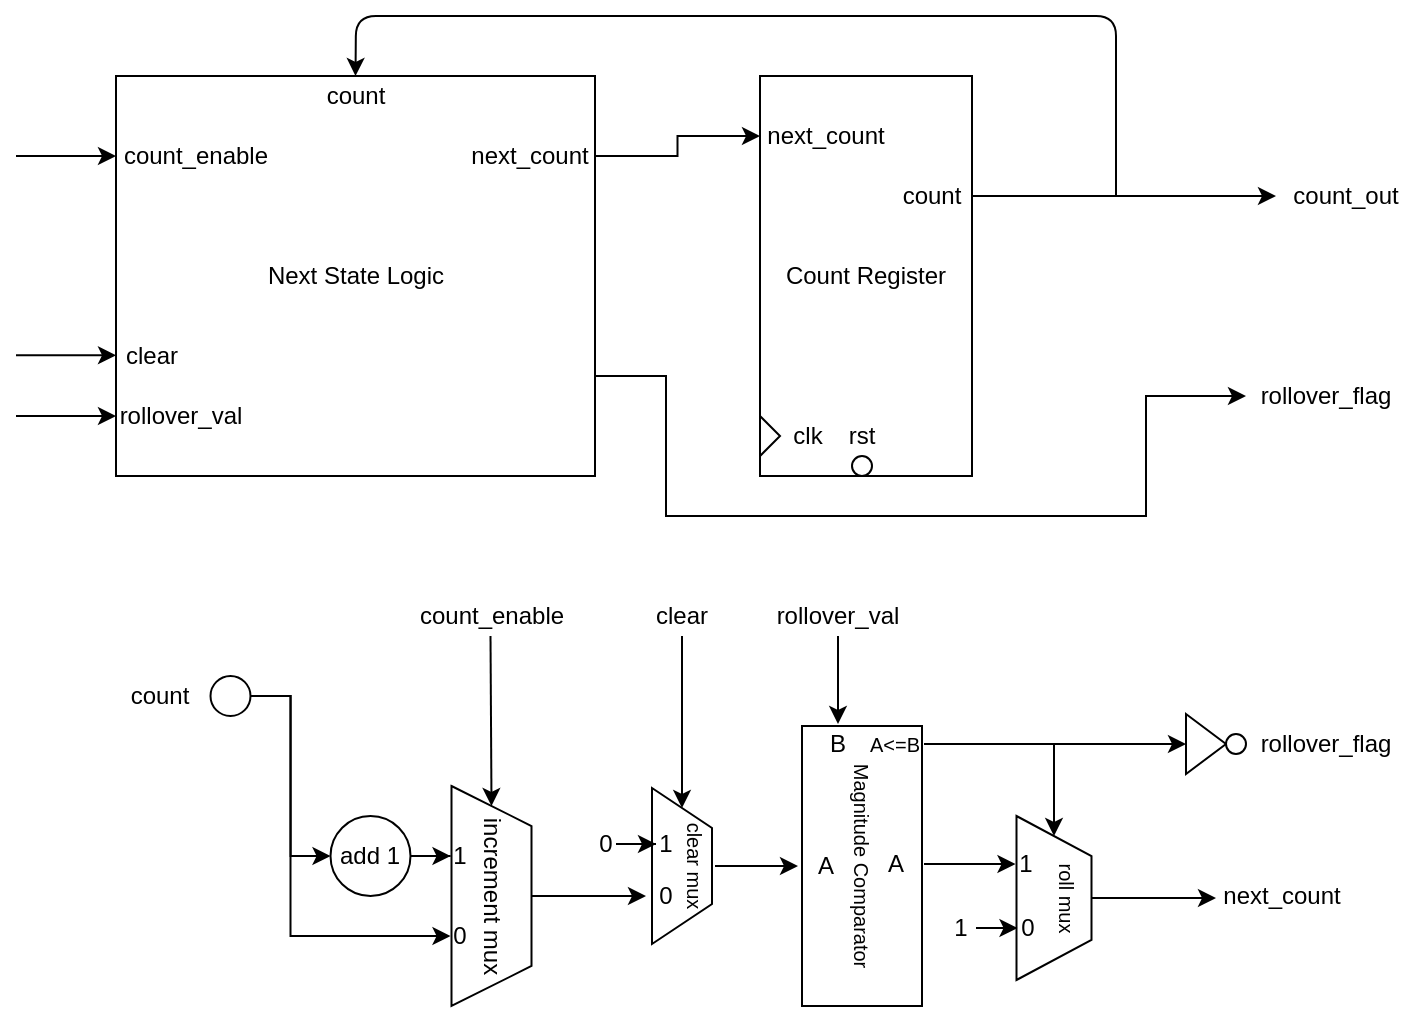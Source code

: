 <mxfile version="14.2.7" type="device"><diagram id="FjsnXkIDP1fSAyUq0itJ" name="Page-1"><mxGraphModel dx="1178" dy="641" grid="1" gridSize="10" guides="1" tooltips="1" connect="1" arrows="1" fold="1" page="1" pageScale="1" pageWidth="850" pageHeight="1100" math="0" shadow="0"><root><mxCell id="0"/><mxCell id="1" parent="0"/><mxCell id="zogs-XSYMFog5Xs_Gide-1" value="Count Register" style="rounded=0;whiteSpace=wrap;html=1;" vertex="1" parent="1"><mxGeometry x="447" y="170" width="106" height="200" as="geometry"/></mxCell><mxCell id="zogs-XSYMFog5Xs_Gide-2" value="" style="triangle;whiteSpace=wrap;html=1;" vertex="1" parent="1"><mxGeometry x="447" y="340" width="10" height="20" as="geometry"/></mxCell><mxCell id="zogs-XSYMFog5Xs_Gide-3" value="clk" style="text;html=1;strokeColor=none;fillColor=none;align=center;verticalAlign=middle;whiteSpace=wrap;rounded=0;" vertex="1" parent="1"><mxGeometry x="451" y="340" width="40" height="20" as="geometry"/></mxCell><mxCell id="zogs-XSYMFog5Xs_Gide-4" value="rst" style="text;html=1;strokeColor=none;fillColor=none;align=center;verticalAlign=middle;whiteSpace=wrap;rounded=0;" vertex="1" parent="1"><mxGeometry x="478" y="340" width="40" height="20" as="geometry"/></mxCell><mxCell id="zogs-XSYMFog5Xs_Gide-5" value="next_count" style="text;html=1;strokeColor=none;fillColor=none;align=center;verticalAlign=middle;whiteSpace=wrap;rounded=0;" vertex="1" parent="1"><mxGeometry x="447" y="190" width="66" height="20" as="geometry"/></mxCell><mxCell id="zogs-XSYMFog5Xs_Gide-14" style="edgeStyle=orthogonalEdgeStyle;rounded=0;orthogonalLoop=1;jettySize=auto;html=1;" edge="1" parent="1" source="zogs-XSYMFog5Xs_Gide-7"><mxGeometry relative="1" as="geometry"><mxPoint x="705" y="230" as="targetPoint"/></mxGeometry></mxCell><mxCell id="zogs-XSYMFog5Xs_Gide-7" value="count" style="text;html=1;strokeColor=none;fillColor=none;align=center;verticalAlign=middle;whiteSpace=wrap;rounded=0;" vertex="1" parent="1"><mxGeometry x="513" y="220" width="40" height="20" as="geometry"/></mxCell><mxCell id="zogs-XSYMFog5Xs_Gide-111" style="edgeStyle=orthogonalEdgeStyle;rounded=0;orthogonalLoop=1;jettySize=auto;html=1;exitX=1;exitY=0.75;exitDx=0;exitDy=0;entryX=0;entryY=0.5;entryDx=0;entryDy=0;" edge="1" parent="1" source="zogs-XSYMFog5Xs_Gide-8" target="zogs-XSYMFog5Xs_Gide-110"><mxGeometry relative="1" as="geometry"><Array as="points"><mxPoint x="400" y="320"/><mxPoint x="400" y="390"/><mxPoint x="640" y="390"/><mxPoint x="640" y="330"/></Array></mxGeometry></mxCell><mxCell id="zogs-XSYMFog5Xs_Gide-8" value="Next State Logic" style="rounded=0;whiteSpace=wrap;html=1;" vertex="1" parent="1"><mxGeometry x="125" y="170" width="239.5" height="200" as="geometry"/></mxCell><mxCell id="zogs-XSYMFog5Xs_Gide-9" value="rollover_val" style="text;html=1;strokeColor=none;fillColor=none;align=center;verticalAlign=middle;whiteSpace=wrap;rounded=0;" vertex="1" parent="1"><mxGeometry x="125" y="330" width="65" height="20" as="geometry"/></mxCell><mxCell id="zogs-XSYMFog5Xs_Gide-10" value="clear" style="text;html=1;strokeColor=none;fillColor=none;align=center;verticalAlign=middle;whiteSpace=wrap;rounded=0;" vertex="1" parent="1"><mxGeometry x="125" y="300" width="35.5" height="20" as="geometry"/></mxCell><mxCell id="zogs-XSYMFog5Xs_Gide-11" value="count_enable" style="text;html=1;strokeColor=none;fillColor=none;align=center;verticalAlign=middle;whiteSpace=wrap;rounded=0;" vertex="1" parent="1"><mxGeometry x="125" y="200" width="80" height="20" as="geometry"/></mxCell><mxCell id="zogs-XSYMFog5Xs_Gide-100" style="edgeStyle=orthogonalEdgeStyle;rounded=0;orthogonalLoop=1;jettySize=auto;html=1;entryX=0;entryY=0.5;entryDx=0;entryDy=0;" edge="1" parent="1" source="zogs-XSYMFog5Xs_Gide-12" target="zogs-XSYMFog5Xs_Gide-5"><mxGeometry relative="1" as="geometry"/></mxCell><mxCell id="zogs-XSYMFog5Xs_Gide-12" value="next_count" style="text;html=1;strokeColor=none;fillColor=none;align=center;verticalAlign=middle;whiteSpace=wrap;rounded=0;" vertex="1" parent="1"><mxGeometry x="298.5" y="200" width="66" height="20" as="geometry"/></mxCell><mxCell id="zogs-XSYMFog5Xs_Gide-15" value="count_out" style="text;html=1;strokeColor=none;fillColor=none;align=center;verticalAlign=middle;whiteSpace=wrap;rounded=0;" vertex="1" parent="1"><mxGeometry x="705" y="220" width="70" height="20" as="geometry"/></mxCell><mxCell id="zogs-XSYMFog5Xs_Gide-16" value="" style="endArrow=classic;html=1;entryX=0.5;entryY=0;entryDx=0;entryDy=0;" edge="1" parent="1" target="zogs-XSYMFog5Xs_Gide-8"><mxGeometry width="50" height="50" relative="1" as="geometry"><mxPoint x="625" y="230" as="sourcePoint"/><mxPoint x="665" y="160" as="targetPoint"/><Array as="points"><mxPoint x="625" y="140"/><mxPoint x="245" y="140"/></Array></mxGeometry></mxCell><mxCell id="zogs-XSYMFog5Xs_Gide-17" value="count" style="text;html=1;strokeColor=none;fillColor=none;align=center;verticalAlign=middle;whiteSpace=wrap;rounded=0;" vertex="1" parent="1"><mxGeometry x="225" y="170" width="40" height="20" as="geometry"/></mxCell><mxCell id="zogs-XSYMFog5Xs_Gide-18" value="" style="endArrow=classic;html=1;entryX=0;entryY=0.5;entryDx=0;entryDy=0;" edge="1" parent="1" target="zogs-XSYMFog5Xs_Gide-11"><mxGeometry width="50" height="50" relative="1" as="geometry"><mxPoint x="75" y="210" as="sourcePoint"/><mxPoint x="105" y="190" as="targetPoint"/></mxGeometry></mxCell><mxCell id="zogs-XSYMFog5Xs_Gide-19" value="" style="endArrow=classic;html=1;entryX=0;entryY=0.5;entryDx=0;entryDy=0;" edge="1" parent="1"><mxGeometry width="50" height="50" relative="1" as="geometry"><mxPoint x="75" y="309.66" as="sourcePoint"/><mxPoint x="125" y="309.66" as="targetPoint"/></mxGeometry></mxCell><mxCell id="zogs-XSYMFog5Xs_Gide-20" value="" style="endArrow=classic;html=1;entryX=0;entryY=0.5;entryDx=0;entryDy=0;" edge="1" parent="1"><mxGeometry width="50" height="50" relative="1" as="geometry"><mxPoint x="75" y="340" as="sourcePoint"/><mxPoint x="125" y="340" as="targetPoint"/></mxGeometry></mxCell><mxCell id="zogs-XSYMFog5Xs_Gide-78" style="edgeStyle=orthogonalEdgeStyle;rounded=0;orthogonalLoop=1;jettySize=auto;html=1;entryX=0;entryY=0.5;entryDx=0;entryDy=0;" edge="1" parent="1" source="zogs-XSYMFog5Xs_Gide-32" target="zogs-XSYMFog5Xs_Gide-70"><mxGeometry relative="1" as="geometry"/></mxCell><mxCell id="zogs-XSYMFog5Xs_Gide-32" value="add 1" style="ellipse;whiteSpace=wrap;html=1;aspect=fixed;" vertex="1" parent="1"><mxGeometry x="232.25" y="540" width="40" height="40" as="geometry"/></mxCell><mxCell id="zogs-XSYMFog5Xs_Gide-74" style="edgeStyle=orthogonalEdgeStyle;rounded=0;orthogonalLoop=1;jettySize=auto;html=1;entryX=0;entryY=0.5;entryDx=0;entryDy=0;" edge="1" parent="1" target="zogs-XSYMFog5Xs_Gide-69"><mxGeometry relative="1" as="geometry"><mxPoint x="312.25" y="450.0" as="sourcePoint"/></mxGeometry></mxCell><mxCell id="zogs-XSYMFog5Xs_Gide-37" value="count_enable" style="text;html=1;strokeColor=none;fillColor=none;align=center;verticalAlign=middle;whiteSpace=wrap;rounded=0;" vertex="1" parent="1"><mxGeometry x="277.75" y="430" width="70" height="20" as="geometry"/></mxCell><mxCell id="zogs-XSYMFog5Xs_Gide-38" value="" style="shape=trapezoid;perimeter=trapezoidPerimeter;whiteSpace=wrap;html=1;fixedSize=1;rotation=90;" vertex="1" parent="1"><mxGeometry x="369" y="550" width="78" height="30" as="geometry"/></mxCell><mxCell id="zogs-XSYMFog5Xs_Gide-40" value="0" style="text;html=1;strokeColor=none;fillColor=none;align=center;verticalAlign=middle;whiteSpace=wrap;rounded=0;" vertex="1" parent="1"><mxGeometry x="390" y="570" width="20" height="20" as="geometry"/></mxCell><mxCell id="zogs-XSYMFog5Xs_Gide-81" style="edgeStyle=orthogonalEdgeStyle;rounded=0;orthogonalLoop=1;jettySize=auto;html=1;entryX=0;entryY=0.5;entryDx=0;entryDy=0;" edge="1" parent="1" source="zogs-XSYMFog5Xs_Gide-42" target="zogs-XSYMFog5Xs_Gide-38"><mxGeometry relative="1" as="geometry"/></mxCell><mxCell id="zogs-XSYMFog5Xs_Gide-42" value="clear" style="text;html=1;strokeColor=none;fillColor=none;align=center;verticalAlign=middle;whiteSpace=wrap;rounded=0;" vertex="1" parent="1"><mxGeometry x="388" y="430" width="40" height="20" as="geometry"/></mxCell><mxCell id="zogs-XSYMFog5Xs_Gide-45" value="1" style="text;html=1;strokeColor=none;fillColor=none;align=center;verticalAlign=middle;whiteSpace=wrap;rounded=0;" vertex="1" parent="1"><mxGeometry x="395" y="544" width="10" height="20" as="geometry"/></mxCell><mxCell id="zogs-XSYMFog5Xs_Gide-79" style="edgeStyle=orthogonalEdgeStyle;rounded=0;orthogonalLoop=1;jettySize=auto;html=1;entryX=0;entryY=0.5;entryDx=0;entryDy=0;" edge="1" parent="1" source="zogs-XSYMFog5Xs_Gide-46" target="zogs-XSYMFog5Xs_Gide-45"><mxGeometry relative="1" as="geometry"/></mxCell><mxCell id="zogs-XSYMFog5Xs_Gide-46" value="0" style="text;html=1;strokeColor=none;fillColor=none;align=center;verticalAlign=middle;whiteSpace=wrap;rounded=0;" vertex="1" parent="1"><mxGeometry x="365" y="544" width="10" height="20" as="geometry"/></mxCell><mxCell id="zogs-XSYMFog5Xs_Gide-47" value="&lt;font style=&quot;font-size: 10px&quot;&gt;Magnitude Comparator&lt;br&gt;&lt;/font&gt;" style="rounded=0;whiteSpace=wrap;html=1;rotation=90;" vertex="1" parent="1"><mxGeometry x="428" y="535" width="140" height="60" as="geometry"/></mxCell><mxCell id="zogs-XSYMFog5Xs_Gide-48" value="A" style="text;html=1;strokeColor=none;fillColor=none;align=center;verticalAlign=middle;whiteSpace=wrap;rounded=0;" vertex="1" parent="1"><mxGeometry x="466" y="555" width="28" height="20" as="geometry"/></mxCell><mxCell id="zogs-XSYMFog5Xs_Gide-49" value="B" style="text;html=1;strokeColor=none;fillColor=none;align=center;verticalAlign=middle;whiteSpace=wrap;rounded=0;" vertex="1" parent="1"><mxGeometry x="466" y="494" width="40" height="20" as="geometry"/></mxCell><mxCell id="zogs-XSYMFog5Xs_Gide-91" style="edgeStyle=orthogonalEdgeStyle;rounded=0;orthogonalLoop=1;jettySize=auto;html=1;entryX=0;entryY=0.5;entryDx=0;entryDy=0;" edge="1" parent="1" source="zogs-XSYMFog5Xs_Gide-51" target="zogs-XSYMFog5Xs_Gide-54"><mxGeometry relative="1" as="geometry"/></mxCell><mxCell id="zogs-XSYMFog5Xs_Gide-103" style="edgeStyle=orthogonalEdgeStyle;rounded=0;orthogonalLoop=1;jettySize=auto;html=1;entryX=0;entryY=0.5;entryDx=0;entryDy=0;" edge="1" parent="1" source="zogs-XSYMFog5Xs_Gide-51" target="zogs-XSYMFog5Xs_Gide-106"><mxGeometry relative="1" as="geometry"><mxPoint x="625.75" y="485" as="targetPoint"/></mxGeometry></mxCell><mxCell id="zogs-XSYMFog5Xs_Gide-51" value="&lt;font style=&quot;font-size: 10px&quot;&gt;A&amp;lt;=B&lt;/font&gt;" style="text;html=1;strokeColor=none;fillColor=none;align=center;verticalAlign=middle;whiteSpace=wrap;rounded=0;" vertex="1" parent="1"><mxGeometry x="500" y="494" width="29" height="20" as="geometry"/></mxCell><mxCell id="zogs-XSYMFog5Xs_Gide-84" style="edgeStyle=orthogonalEdgeStyle;rounded=0;orthogonalLoop=1;jettySize=auto;html=1;entryX=0.5;entryY=0;entryDx=0;entryDy=0;" edge="1" parent="1" source="zogs-XSYMFog5Xs_Gide-53" target="zogs-XSYMFog5Xs_Gide-49"><mxGeometry relative="1" as="geometry"/></mxCell><mxCell id="zogs-XSYMFog5Xs_Gide-53" value="rollover_val" style="text;html=1;strokeColor=none;fillColor=none;align=center;verticalAlign=middle;whiteSpace=wrap;rounded=0;" vertex="1" parent="1"><mxGeometry x="451" y="430" width="70" height="20" as="geometry"/></mxCell><mxCell id="zogs-XSYMFog5Xs_Gide-95" style="edgeStyle=orthogonalEdgeStyle;rounded=0;orthogonalLoop=1;jettySize=auto;html=1;" edge="1" parent="1" source="zogs-XSYMFog5Xs_Gide-54"><mxGeometry relative="1" as="geometry"><mxPoint x="675.0" y="581" as="targetPoint"/></mxGeometry></mxCell><mxCell id="zogs-XSYMFog5Xs_Gide-54" value="" style="shape=trapezoid;perimeter=trapezoidPerimeter;whiteSpace=wrap;html=1;fixedSize=1;rotation=90;" vertex="1" parent="1"><mxGeometry x="553" y="562.25" width="82" height="37.5" as="geometry"/></mxCell><mxCell id="zogs-XSYMFog5Xs_Gide-55" value="1" style="text;html=1;strokeColor=none;fillColor=none;align=center;verticalAlign=middle;whiteSpace=wrap;rounded=0;" vertex="1" parent="1"><mxGeometry x="574.75" y="554" width="10" height="20" as="geometry"/></mxCell><mxCell id="zogs-XSYMFog5Xs_Gide-56" value="0" style="text;html=1;strokeColor=none;fillColor=none;align=center;verticalAlign=middle;whiteSpace=wrap;rounded=0;" vertex="1" parent="1"><mxGeometry x="575.75" y="586" width="10" height="20" as="geometry"/></mxCell><mxCell id="zogs-XSYMFog5Xs_Gide-76" style="edgeStyle=orthogonalEdgeStyle;rounded=0;orthogonalLoop=1;jettySize=auto;html=1;entryX=0;entryY=0.5;entryDx=0;entryDy=0;" edge="1" parent="1" source="zogs-XSYMFog5Xs_Gide-60" target="zogs-XSYMFog5Xs_Gide-32"><mxGeometry relative="1" as="geometry"/></mxCell><mxCell id="zogs-XSYMFog5Xs_Gide-77" style="edgeStyle=orthogonalEdgeStyle;rounded=0;orthogonalLoop=1;jettySize=auto;html=1;entryX=0;entryY=0.5;entryDx=0;entryDy=0;" edge="1" parent="1" source="zogs-XSYMFog5Xs_Gide-60" target="zogs-XSYMFog5Xs_Gide-71"><mxGeometry relative="1" as="geometry"><Array as="points"><mxPoint x="212.25" y="480"/><mxPoint x="212.25" y="600"/></Array></mxGeometry></mxCell><mxCell id="zogs-XSYMFog5Xs_Gide-60" value="" style="ellipse;whiteSpace=wrap;html=1;aspect=fixed;" vertex="1" parent="1"><mxGeometry x="172.25" y="470" width="20" height="20" as="geometry"/></mxCell><mxCell id="zogs-XSYMFog5Xs_Gide-83" style="edgeStyle=orthogonalEdgeStyle;rounded=0;orthogonalLoop=1;jettySize=auto;html=1;exitX=0.5;exitY=0;exitDx=0;exitDy=0;entryX=0;entryY=0.5;entryDx=0;entryDy=0;" edge="1" parent="1" source="zogs-XSYMFog5Xs_Gide-63" target="zogs-XSYMFog5Xs_Gide-48"><mxGeometry relative="1" as="geometry"/></mxCell><mxCell id="zogs-XSYMFog5Xs_Gide-63" value="&lt;font style=&quot;font-size: 10px&quot;&gt;clear mux&lt;br&gt;&lt;/font&gt;" style="text;html=1;strokeColor=none;fillColor=none;align=center;verticalAlign=middle;whiteSpace=wrap;rounded=0;rotation=90;" vertex="1" parent="1"><mxGeometry x="390" y="555" width="49" height="20" as="geometry"/></mxCell><mxCell id="zogs-XSYMFog5Xs_Gide-65" value="&lt;font style=&quot;font-size: 10px&quot;&gt;roll mux&lt;br&gt;&lt;/font&gt;" style="text;html=1;strokeColor=none;fillColor=none;align=center;verticalAlign=middle;whiteSpace=wrap;rounded=0;rotation=90;" vertex="1" parent="1"><mxGeometry x="575.75" y="576" width="49" height="10" as="geometry"/></mxCell><mxCell id="zogs-XSYMFog5Xs_Gide-90" style="edgeStyle=orthogonalEdgeStyle;rounded=0;orthogonalLoop=1;jettySize=auto;html=1;entryX=0;entryY=0.5;entryDx=0;entryDy=0;" edge="1" parent="1" source="zogs-XSYMFog5Xs_Gide-67" target="zogs-XSYMFog5Xs_Gide-56"><mxGeometry relative="1" as="geometry"/></mxCell><mxCell id="zogs-XSYMFog5Xs_Gide-67" value="1" style="text;html=1;strokeColor=none;fillColor=none;align=center;verticalAlign=middle;whiteSpace=wrap;rounded=0;" vertex="1" parent="1"><mxGeometry x="540" y="588" width="15" height="16" as="geometry"/></mxCell><mxCell id="zogs-XSYMFog5Xs_Gide-80" style="edgeStyle=orthogonalEdgeStyle;rounded=0;orthogonalLoop=1;jettySize=auto;html=1;entryX=0;entryY=0.5;entryDx=0;entryDy=0;" edge="1" parent="1" source="zogs-XSYMFog5Xs_Gide-69" target="zogs-XSYMFog5Xs_Gide-40"><mxGeometry relative="1" as="geometry"/></mxCell><mxCell id="zogs-XSYMFog5Xs_Gide-69" value="increment mux" style="shape=trapezoid;perimeter=trapezoidPerimeter;whiteSpace=wrap;html=1;fixedSize=1;rotation=90;" vertex="1" parent="1"><mxGeometry x="257.75" y="560" width="110" height="40" as="geometry"/></mxCell><mxCell id="zogs-XSYMFog5Xs_Gide-70" value="1" style="text;html=1;strokeColor=none;fillColor=none;align=center;verticalAlign=middle;whiteSpace=wrap;rounded=0;" vertex="1" parent="1"><mxGeometry x="292.25" y="550" width="10" height="20" as="geometry"/></mxCell><mxCell id="zogs-XSYMFog5Xs_Gide-71" value="0" style="text;html=1;strokeColor=none;fillColor=none;align=center;verticalAlign=middle;whiteSpace=wrap;rounded=0;" vertex="1" parent="1"><mxGeometry x="292.25" y="590" width="10" height="20" as="geometry"/></mxCell><mxCell id="zogs-XSYMFog5Xs_Gide-94" style="edgeStyle=orthogonalEdgeStyle;rounded=0;orthogonalLoop=1;jettySize=auto;html=1;entryX=0;entryY=0.5;entryDx=0;entryDy=0;" edge="1" parent="1" source="zogs-XSYMFog5Xs_Gide-93" target="zogs-XSYMFog5Xs_Gide-55"><mxGeometry relative="1" as="geometry"/></mxCell><mxCell id="zogs-XSYMFog5Xs_Gide-93" value="A" style="text;html=1;strokeColor=none;fillColor=none;align=center;verticalAlign=middle;whiteSpace=wrap;rounded=0;" vertex="1" parent="1"><mxGeometry x="501" y="554" width="28" height="20" as="geometry"/></mxCell><mxCell id="zogs-XSYMFog5Xs_Gide-96" value="next_count" style="text;html=1;strokeColor=none;fillColor=none;align=center;verticalAlign=middle;whiteSpace=wrap;rounded=0;" vertex="1" parent="1"><mxGeometry x="675" y="570" width="66" height="20" as="geometry"/></mxCell><mxCell id="zogs-XSYMFog5Xs_Gide-97" value="" style="ellipse;whiteSpace=wrap;html=1;aspect=fixed;" vertex="1" parent="1"><mxGeometry x="493" y="360" width="10" height="10" as="geometry"/></mxCell><mxCell id="zogs-XSYMFog5Xs_Gide-101" value="count" style="text;html=1;strokeColor=none;fillColor=none;align=center;verticalAlign=middle;whiteSpace=wrap;rounded=0;" vertex="1" parent="1"><mxGeometry x="132.75" y="475" width="27.75" height="10" as="geometry"/></mxCell><mxCell id="zogs-XSYMFog5Xs_Gide-102" value="rollover_flag" style="text;html=1;strokeColor=none;fillColor=none;align=center;verticalAlign=middle;whiteSpace=wrap;rounded=0;" vertex="1" parent="1"><mxGeometry x="690" y="494" width="80" height="20" as="geometry"/></mxCell><mxCell id="zogs-XSYMFog5Xs_Gide-106" value="" style="triangle;whiteSpace=wrap;html=1;" vertex="1" parent="1"><mxGeometry x="660" y="489" width="20" height="30" as="geometry"/></mxCell><mxCell id="zogs-XSYMFog5Xs_Gide-107" value="" style="ellipse;whiteSpace=wrap;html=1;aspect=fixed;" vertex="1" parent="1"><mxGeometry x="680" y="499" width="10" height="10" as="geometry"/></mxCell><mxCell id="zogs-XSYMFog5Xs_Gide-110" value="rollover_flag" style="text;html=1;strokeColor=none;fillColor=none;align=center;verticalAlign=middle;whiteSpace=wrap;rounded=0;" vertex="1" parent="1"><mxGeometry x="690" y="320" width="80" height="20" as="geometry"/></mxCell></root></mxGraphModel></diagram></mxfile>